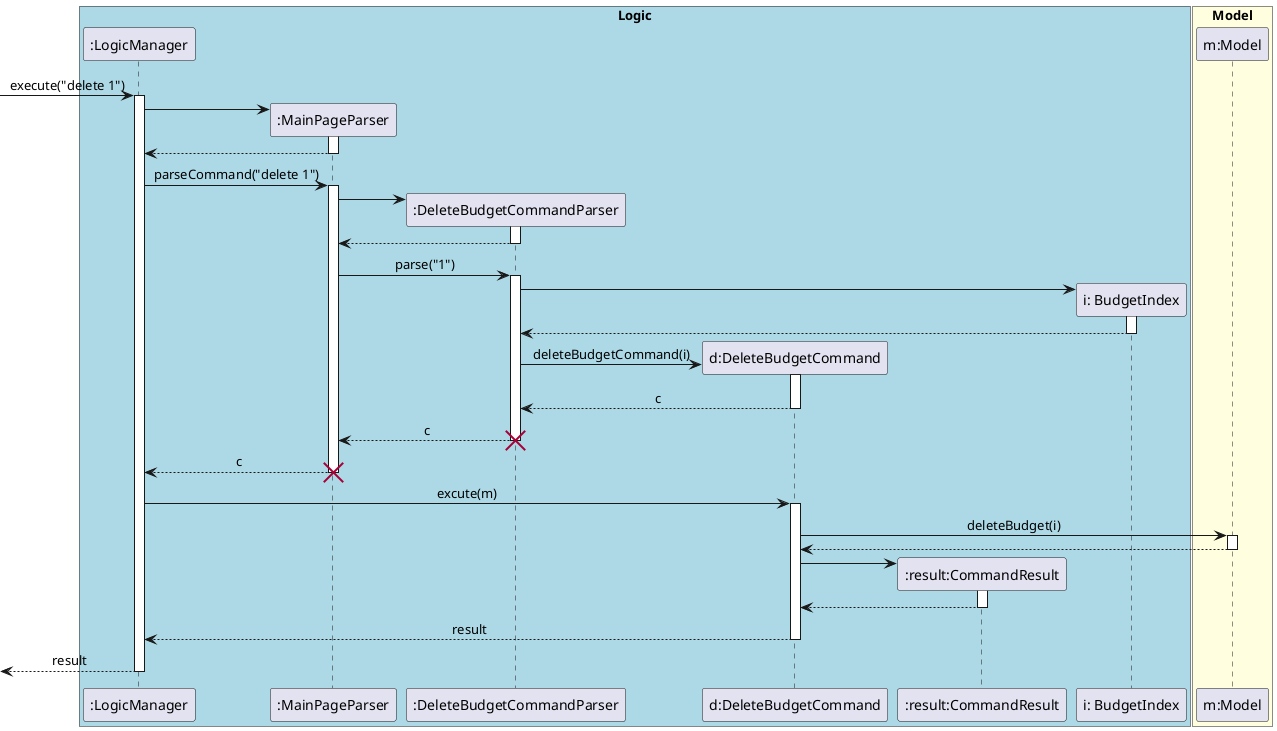 @startuml
skinparam Sequence {
    MessageAlign center
}
box "Logic" #LightBlue
participant ":LogicManager" as LM
participant ":MainPageParser" as MPP
participant ":DeleteBudgetCommandParser" as DBCP
participant "d:DeleteBudgetCommand" as DBC
participant ":result:CommandResult" as CR
participant "i: BudgetIndex" as BI

end box

box "Model" #LightYellow
participant "m:Model" as M
end box

[-> LM : execute("delete 1")
activate LM
create MPP
LM -> MPP
activate MPP
LM <-- MPP
deactivate MPP
LM -> MPP : parseCommand("delete 1")
activate MPP

create DBCP
MPP -> DBCP
activate DBCP
MPP <-- DBCP
deactivate DBCP
MPP -> DBCP : parse("1")
activate DBCP

create BI
DBCP -> BI
activate BI
DBCP <-- BI
deactivate BI

create DBC
DBCP -> DBC : deleteBudgetCommand(i)
activate DBC
DBCP <-- DBC : c
deactivate DBC
MPP <-- DBCP : c
deactivate DBCP
destroy DBCP
LM <-- MPP : c
deactivate MPP
destroy MPP

LM -> DBC : excute(m)
activate DBC
DBC -> M : deleteBudget(i)
activate M
DBC <-- M
deactivate M

create CR
DBC -> CR
activate CR
DBC <-- CR
deactivate CR

LM <-- DBC : result
deactivate DBC
[<-- LM : result
deactivate LM

@enduml
